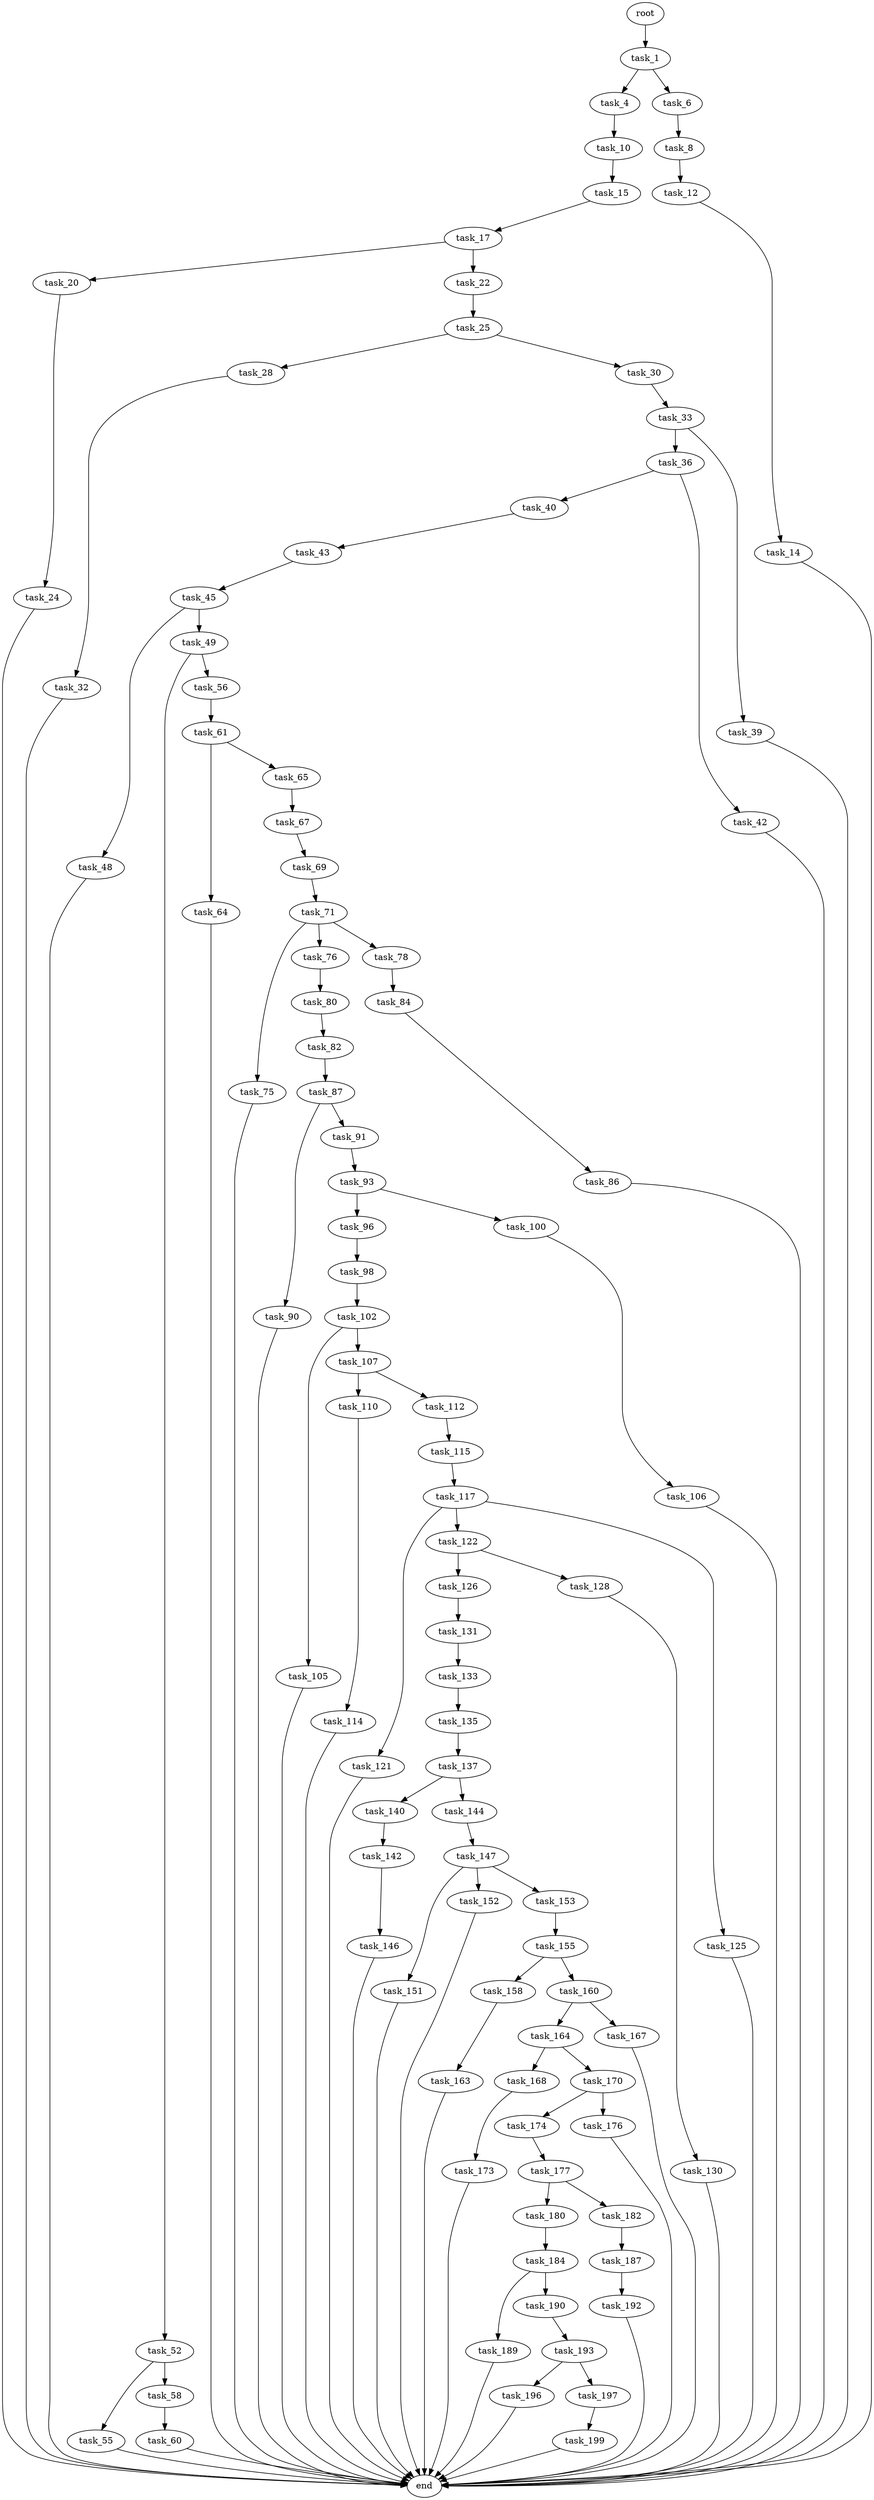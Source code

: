 digraph G {
  root [size="0.000000"];
  task_1 [size="9441486038.000000"];
  task_4 [size="15640386771.000000"];
  task_6 [size="100582548516.000000"];
  task_8 [size="368293445632.000000"];
  task_10 [size="549755813888.000000"];
  task_12 [size="11512559845.000000"];
  task_14 [size="231928233984.000000"];
  task_15 [size="782757789696.000000"];
  task_17 [size="240009389498.000000"];
  task_20 [size="1698026911.000000"];
  task_22 [size="12707334130.000000"];
  task_24 [size="28991029248.000000"];
  task_25 [size="68719476736.000000"];
  task_28 [size="203070601778.000000"];
  task_30 [size="2819856584.000000"];
  task_32 [size="102918625468.000000"];
  task_33 [size="1073741824000.000000"];
  task_36 [size="68719476736.000000"];
  task_39 [size="44829463608.000000"];
  task_40 [size="368293445632.000000"];
  task_42 [size="3289095481.000000"];
  task_43 [size="12074280334.000000"];
  task_45 [size="809147032176.000000"];
  task_48 [size="4070706208.000000"];
  task_49 [size="27156553536.000000"];
  task_52 [size="7024909252.000000"];
  task_55 [size="28991029248.000000"];
  task_56 [size="684965755718.000000"];
  task_58 [size="2557032991.000000"];
  task_60 [size="2293819314.000000"];
  task_61 [size="28991029248.000000"];
  task_64 [size="8589934592.000000"];
  task_65 [size="4303728420.000000"];
  task_67 [size="28991029248.000000"];
  task_69 [size="4075046722.000000"];
  task_71 [size="7048266771.000000"];
  task_75 [size="15847842987.000000"];
  task_76 [size="6442282160.000000"];
  task_78 [size="319367349916.000000"];
  task_80 [size="28991029248.000000"];
  task_82 [size="6377092217.000000"];
  task_84 [size="260233546976.000000"];
  task_86 [size="231928233984.000000"];
  task_87 [size="352673538665.000000"];
  task_90 [size="1073741824000.000000"];
  task_91 [size="485226732229.000000"];
  task_93 [size="3706404495.000000"];
  task_96 [size="1938333626.000000"];
  task_98 [size="161989527973.000000"];
  task_100 [size="8589934592.000000"];
  task_102 [size="25812552409.000000"];
  task_105 [size="103433631591.000000"];
  task_106 [size="24398022704.000000"];
  task_107 [size="68719476736.000000"];
  task_110 [size="13450809939.000000"];
  task_112 [size="1953908725.000000"];
  task_114 [size="28991029248.000000"];
  task_115 [size="8664276039.000000"];
  task_117 [size="126613553492.000000"];
  task_121 [size="1073741824000.000000"];
  task_122 [size="15472779174.000000"];
  task_125 [size="185194477274.000000"];
  task_126 [size="2783021797.000000"];
  task_128 [size="4507301985.000000"];
  task_130 [size="173909367831.000000"];
  task_131 [size="7243160408.000000"];
  task_133 [size="549755813888.000000"];
  task_135 [size="181131835297.000000"];
  task_137 [size="22784511290.000000"];
  task_140 [size="1073741824000.000000"];
  task_142 [size="38259058809.000000"];
  task_144 [size="134217728000.000000"];
  task_146 [size="166768028865.000000"];
  task_147 [size="368293445632.000000"];
  task_151 [size="68719476736.000000"];
  task_152 [size="1735796340.000000"];
  task_153 [size="22976593470.000000"];
  task_155 [size="13352130093.000000"];
  task_158 [size="28464373214.000000"];
  task_160 [size="8589934592.000000"];
  task_163 [size="239787380324.000000"];
  task_164 [size="496475920429.000000"];
  task_167 [size="5746274371.000000"];
  task_168 [size="465019147324.000000"];
  task_170 [size="2366851305.000000"];
  task_173 [size="311071030768.000000"];
  task_174 [size="7865316376.000000"];
  task_176 [size="240537496321.000000"];
  task_177 [size="299710306606.000000"];
  task_180 [size="2266390165.000000"];
  task_182 [size="134217728000.000000"];
  task_184 [size="5287721314.000000"];
  task_187 [size="620275937457.000000"];
  task_189 [size="25088391074.000000"];
  task_190 [size="7905420798.000000"];
  task_192 [size="221666546050.000000"];
  task_193 [size="18414605113.000000"];
  task_196 [size="190208426720.000000"];
  task_197 [size="473226266661.000000"];
  task_199 [size="368293445632.000000"];
  end [size="0.000000"];

  root -> task_1 [size="1.000000"];
  task_1 -> task_4 [size="301989888.000000"];
  task_1 -> task_6 [size="301989888.000000"];
  task_4 -> task_10 [size="536870912.000000"];
  task_6 -> task_8 [size="411041792.000000"];
  task_8 -> task_12 [size="411041792.000000"];
  task_10 -> task_15 [size="536870912.000000"];
  task_12 -> task_14 [size="536870912.000000"];
  task_14 -> end [size="1.000000"];
  task_15 -> task_17 [size="679477248.000000"];
  task_17 -> task_20 [size="301989888.000000"];
  task_17 -> task_22 [size="301989888.000000"];
  task_20 -> task_24 [size="75497472.000000"];
  task_22 -> task_25 [size="411041792.000000"];
  task_24 -> end [size="1.000000"];
  task_25 -> task_28 [size="134217728.000000"];
  task_25 -> task_30 [size="134217728.000000"];
  task_28 -> task_32 [size="301989888.000000"];
  task_30 -> task_33 [size="134217728.000000"];
  task_32 -> end [size="1.000000"];
  task_33 -> task_36 [size="838860800.000000"];
  task_33 -> task_39 [size="838860800.000000"];
  task_36 -> task_40 [size="134217728.000000"];
  task_36 -> task_42 [size="134217728.000000"];
  task_39 -> end [size="1.000000"];
  task_40 -> task_43 [size="411041792.000000"];
  task_42 -> end [size="1.000000"];
  task_43 -> task_45 [size="209715200.000000"];
  task_45 -> task_48 [size="536870912.000000"];
  task_45 -> task_49 [size="536870912.000000"];
  task_48 -> end [size="1.000000"];
  task_49 -> task_52 [size="33554432.000000"];
  task_49 -> task_56 [size="33554432.000000"];
  task_52 -> task_55 [size="134217728.000000"];
  task_52 -> task_58 [size="134217728.000000"];
  task_55 -> end [size="1.000000"];
  task_56 -> task_61 [size="838860800.000000"];
  task_58 -> task_60 [size="75497472.000000"];
  task_60 -> end [size="1.000000"];
  task_61 -> task_64 [size="75497472.000000"];
  task_61 -> task_65 [size="75497472.000000"];
  task_64 -> end [size="1.000000"];
  task_65 -> task_67 [size="209715200.000000"];
  task_67 -> task_69 [size="75497472.000000"];
  task_69 -> task_71 [size="75497472.000000"];
  task_71 -> task_75 [size="411041792.000000"];
  task_71 -> task_76 [size="411041792.000000"];
  task_71 -> task_78 [size="411041792.000000"];
  task_75 -> end [size="1.000000"];
  task_76 -> task_80 [size="134217728.000000"];
  task_78 -> task_84 [size="301989888.000000"];
  task_80 -> task_82 [size="75497472.000000"];
  task_82 -> task_87 [size="134217728.000000"];
  task_84 -> task_86 [size="679477248.000000"];
  task_86 -> end [size="1.000000"];
  task_87 -> task_90 [size="679477248.000000"];
  task_87 -> task_91 [size="679477248.000000"];
  task_90 -> end [size="1.000000"];
  task_91 -> task_93 [size="301989888.000000"];
  task_93 -> task_96 [size="134217728.000000"];
  task_93 -> task_100 [size="134217728.000000"];
  task_96 -> task_98 [size="134217728.000000"];
  task_98 -> task_102 [size="411041792.000000"];
  task_100 -> task_106 [size="33554432.000000"];
  task_102 -> task_105 [size="411041792.000000"];
  task_102 -> task_107 [size="411041792.000000"];
  task_105 -> end [size="1.000000"];
  task_106 -> end [size="1.000000"];
  task_107 -> task_110 [size="134217728.000000"];
  task_107 -> task_112 [size="134217728.000000"];
  task_110 -> task_114 [size="411041792.000000"];
  task_112 -> task_115 [size="209715200.000000"];
  task_114 -> end [size="1.000000"];
  task_115 -> task_117 [size="838860800.000000"];
  task_117 -> task_121 [size="301989888.000000"];
  task_117 -> task_122 [size="301989888.000000"];
  task_117 -> task_125 [size="301989888.000000"];
  task_121 -> end [size="1.000000"];
  task_122 -> task_126 [size="838860800.000000"];
  task_122 -> task_128 [size="838860800.000000"];
  task_125 -> end [size="1.000000"];
  task_126 -> task_131 [size="209715200.000000"];
  task_128 -> task_130 [size="134217728.000000"];
  task_130 -> end [size="1.000000"];
  task_131 -> task_133 [size="301989888.000000"];
  task_133 -> task_135 [size="536870912.000000"];
  task_135 -> task_137 [size="209715200.000000"];
  task_137 -> task_140 [size="536870912.000000"];
  task_137 -> task_144 [size="536870912.000000"];
  task_140 -> task_142 [size="838860800.000000"];
  task_142 -> task_146 [size="838860800.000000"];
  task_144 -> task_147 [size="209715200.000000"];
  task_146 -> end [size="1.000000"];
  task_147 -> task_151 [size="411041792.000000"];
  task_147 -> task_152 [size="411041792.000000"];
  task_147 -> task_153 [size="411041792.000000"];
  task_151 -> end [size="1.000000"];
  task_152 -> end [size="1.000000"];
  task_153 -> task_155 [size="411041792.000000"];
  task_155 -> task_158 [size="411041792.000000"];
  task_155 -> task_160 [size="411041792.000000"];
  task_158 -> task_163 [size="536870912.000000"];
  task_160 -> task_164 [size="33554432.000000"];
  task_160 -> task_167 [size="33554432.000000"];
  task_163 -> end [size="1.000000"];
  task_164 -> task_168 [size="536870912.000000"];
  task_164 -> task_170 [size="536870912.000000"];
  task_167 -> end [size="1.000000"];
  task_168 -> task_173 [size="411041792.000000"];
  task_170 -> task_174 [size="75497472.000000"];
  task_170 -> task_176 [size="75497472.000000"];
  task_173 -> end [size="1.000000"];
  task_174 -> task_177 [size="411041792.000000"];
  task_176 -> end [size="1.000000"];
  task_177 -> task_180 [size="209715200.000000"];
  task_177 -> task_182 [size="209715200.000000"];
  task_180 -> task_184 [size="75497472.000000"];
  task_182 -> task_187 [size="209715200.000000"];
  task_184 -> task_189 [size="134217728.000000"];
  task_184 -> task_190 [size="134217728.000000"];
  task_187 -> task_192 [size="838860800.000000"];
  task_189 -> end [size="1.000000"];
  task_190 -> task_193 [size="134217728.000000"];
  task_192 -> end [size="1.000000"];
  task_193 -> task_196 [size="536870912.000000"];
  task_193 -> task_197 [size="536870912.000000"];
  task_196 -> end [size="1.000000"];
  task_197 -> task_199 [size="411041792.000000"];
  task_199 -> end [size="1.000000"];
}
